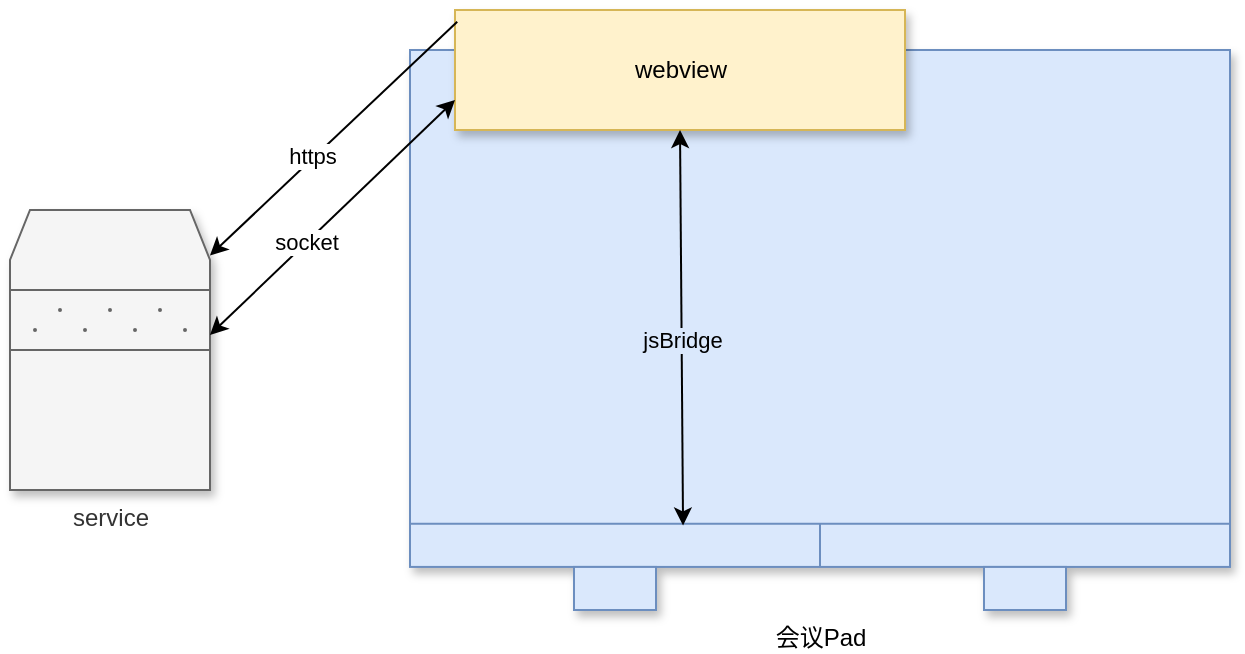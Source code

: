 <mxfile version="15.7.3" type="github">
  <diagram id="q6U_2oeTVZRiRgC-m4ye" name="第 1 页">
    <mxGraphModel dx="1185" dy="635" grid="1" gridSize="10" guides="1" tooltips="1" connect="1" arrows="1" fold="1" page="1" pageScale="1" pageWidth="827" pageHeight="1169" math="0" shadow="0">
      <root>
        <mxCell id="0" />
        <mxCell id="1" parent="0" />
        <mxCell id="Ci2zXu0WS2SNQeyCEPLp-16" value="会议Pad" style="verticalLabelPosition=bottom;html=1;verticalAlign=top;align=center;shape=mxgraph.floorplan.dresser;fillColor=#dae8fc;strokeColor=#6c8ebf;shadow=1;" vertex="1" parent="1">
          <mxGeometry x="290" y="120" width="410" height="280" as="geometry" />
        </mxCell>
        <mxCell id="Ci2zXu0WS2SNQeyCEPLp-25" value="webview" style="rounded=0;whiteSpace=wrap;html=1;labelBackgroundColor=none;labelBorderColor=none;fillColor=#fff2cc;strokeColor=#d6b656;shadow=1;" vertex="1" parent="1">
          <mxGeometry x="312.5" y="100" width="225" height="60" as="geometry" />
        </mxCell>
        <mxCell id="Ci2zXu0WS2SNQeyCEPLp-29" value="service" style="shape=mxgraph.pid.driers.drier_(fluidized_bed);html=1;pointerEvents=1;align=center;verticalLabelPosition=bottom;verticalAlign=top;dashed=0;fillColor=#f5f5f5;fontColor=#333333;strokeColor=#666666;shadow=1;" vertex="1" parent="1">
          <mxGeometry x="90" y="200" width="100" height="140" as="geometry" />
        </mxCell>
        <mxCell id="Ci2zXu0WS2SNQeyCEPLp-24" value="" style="endArrow=classic;startArrow=classic;html=1;rounded=0;exitX=1;exitY=0.446;exitDx=0;exitDy=0;exitPerimeter=0;entryX=0;entryY=0.75;entryDx=0;entryDy=0;" edge="1" parent="1" source="Ci2zXu0WS2SNQeyCEPLp-29" target="Ci2zXu0WS2SNQeyCEPLp-25">
          <mxGeometry width="50" height="50" relative="1" as="geometry">
            <mxPoint x="160" y="200" as="sourcePoint" />
            <mxPoint x="250" y="180" as="targetPoint" />
          </mxGeometry>
        </mxCell>
        <mxCell id="Ci2zXu0WS2SNQeyCEPLp-41" value="socket" style="edgeLabel;html=1;align=center;verticalAlign=middle;resizable=0;points=[];" vertex="1" connectable="0" parent="Ci2zXu0WS2SNQeyCEPLp-24">
          <mxGeometry x="-0.212" y="1" relative="1" as="geometry">
            <mxPoint as="offset" />
          </mxGeometry>
        </mxCell>
        <mxCell id="Ci2zXu0WS2SNQeyCEPLp-42" value="" style="endArrow=classic;startArrow=classic;html=1;rounded=0;entryX=0.5;entryY=1;entryDx=0;entryDy=0;exitX=0.333;exitY=0.849;exitDx=0;exitDy=0;exitPerimeter=0;" edge="1" parent="1" source="Ci2zXu0WS2SNQeyCEPLp-16" target="Ci2zXu0WS2SNQeyCEPLp-25">
          <mxGeometry width="50" height="50" relative="1" as="geometry">
            <mxPoint x="425" y="350" as="sourcePoint" />
            <mxPoint x="500" y="240" as="targetPoint" />
          </mxGeometry>
        </mxCell>
        <mxCell id="Ci2zXu0WS2SNQeyCEPLp-43" value="jsBridge" style="edgeLabel;html=1;align=center;verticalAlign=middle;resizable=0;points=[];labelBackgroundColor=#DAE8FC;" vertex="1" connectable="0" parent="Ci2zXu0WS2SNQeyCEPLp-42">
          <mxGeometry x="-0.06" relative="1" as="geometry">
            <mxPoint as="offset" />
          </mxGeometry>
        </mxCell>
        <mxCell id="Ci2zXu0WS2SNQeyCEPLp-44" value="" style="endArrow=classic;html=1;rounded=0;exitX=0.005;exitY=0.098;exitDx=0;exitDy=0;exitPerimeter=0;" edge="1" parent="1" source="Ci2zXu0WS2SNQeyCEPLp-25" target="Ci2zXu0WS2SNQeyCEPLp-29">
          <mxGeometry width="50" height="50" relative="1" as="geometry">
            <mxPoint x="310" y="100" as="sourcePoint" />
            <mxPoint x="390" y="230" as="targetPoint" />
          </mxGeometry>
        </mxCell>
        <mxCell id="Ci2zXu0WS2SNQeyCEPLp-45" value="https" style="edgeLabel;html=1;align=center;verticalAlign=middle;resizable=0;points=[];" vertex="1" connectable="0" parent="Ci2zXu0WS2SNQeyCEPLp-44">
          <mxGeometry x="0.163" y="-1" relative="1" as="geometry">
            <mxPoint as="offset" />
          </mxGeometry>
        </mxCell>
      </root>
    </mxGraphModel>
  </diagram>
</mxfile>

